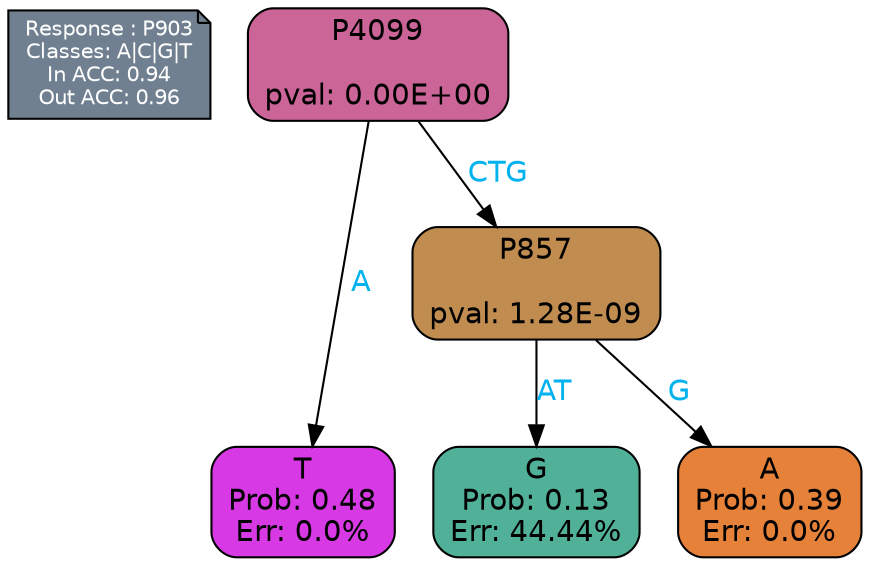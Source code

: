 digraph Tree {
node [shape=box, style="filled, rounded", color="black", fontname=helvetica] ;
graph [ranksep=equally, splines=polylines, bgcolor=transparent, dpi=600] ;
edge [fontname=helvetica] ;
LEGEND [label="Response : P903
Classes: A|C|G|T
In ACC: 0.94
Out ACC: 0.96
",shape=note,align=left,style=filled,fillcolor="slategray",fontcolor="white",fontsize=10];1 [label="P4099

pval: 0.00E+00", fillcolor="#cb6497"] ;
2 [label="T
Prob: 0.48
Err: 0.0%", fillcolor="#d739e5"] ;
3 [label="P857

pval: 1.28E-09", fillcolor="#c08c50"] ;
4 [label="G
Prob: 0.13
Err: 44.44%", fillcolor="#50b198"] ;
5 [label="A
Prob: 0.39
Err: 0.0%", fillcolor="#e58139"] ;
1 -> 2 [label="A",fontcolor=deepskyblue2] ;
1 -> 3 [label="CTG",fontcolor=deepskyblue2] ;
3 -> 4 [label="AT",fontcolor=deepskyblue2] ;
3 -> 5 [label="G",fontcolor=deepskyblue2] ;
{rank = same; 2;4;5;}{rank = same; LEGEND;1;}}